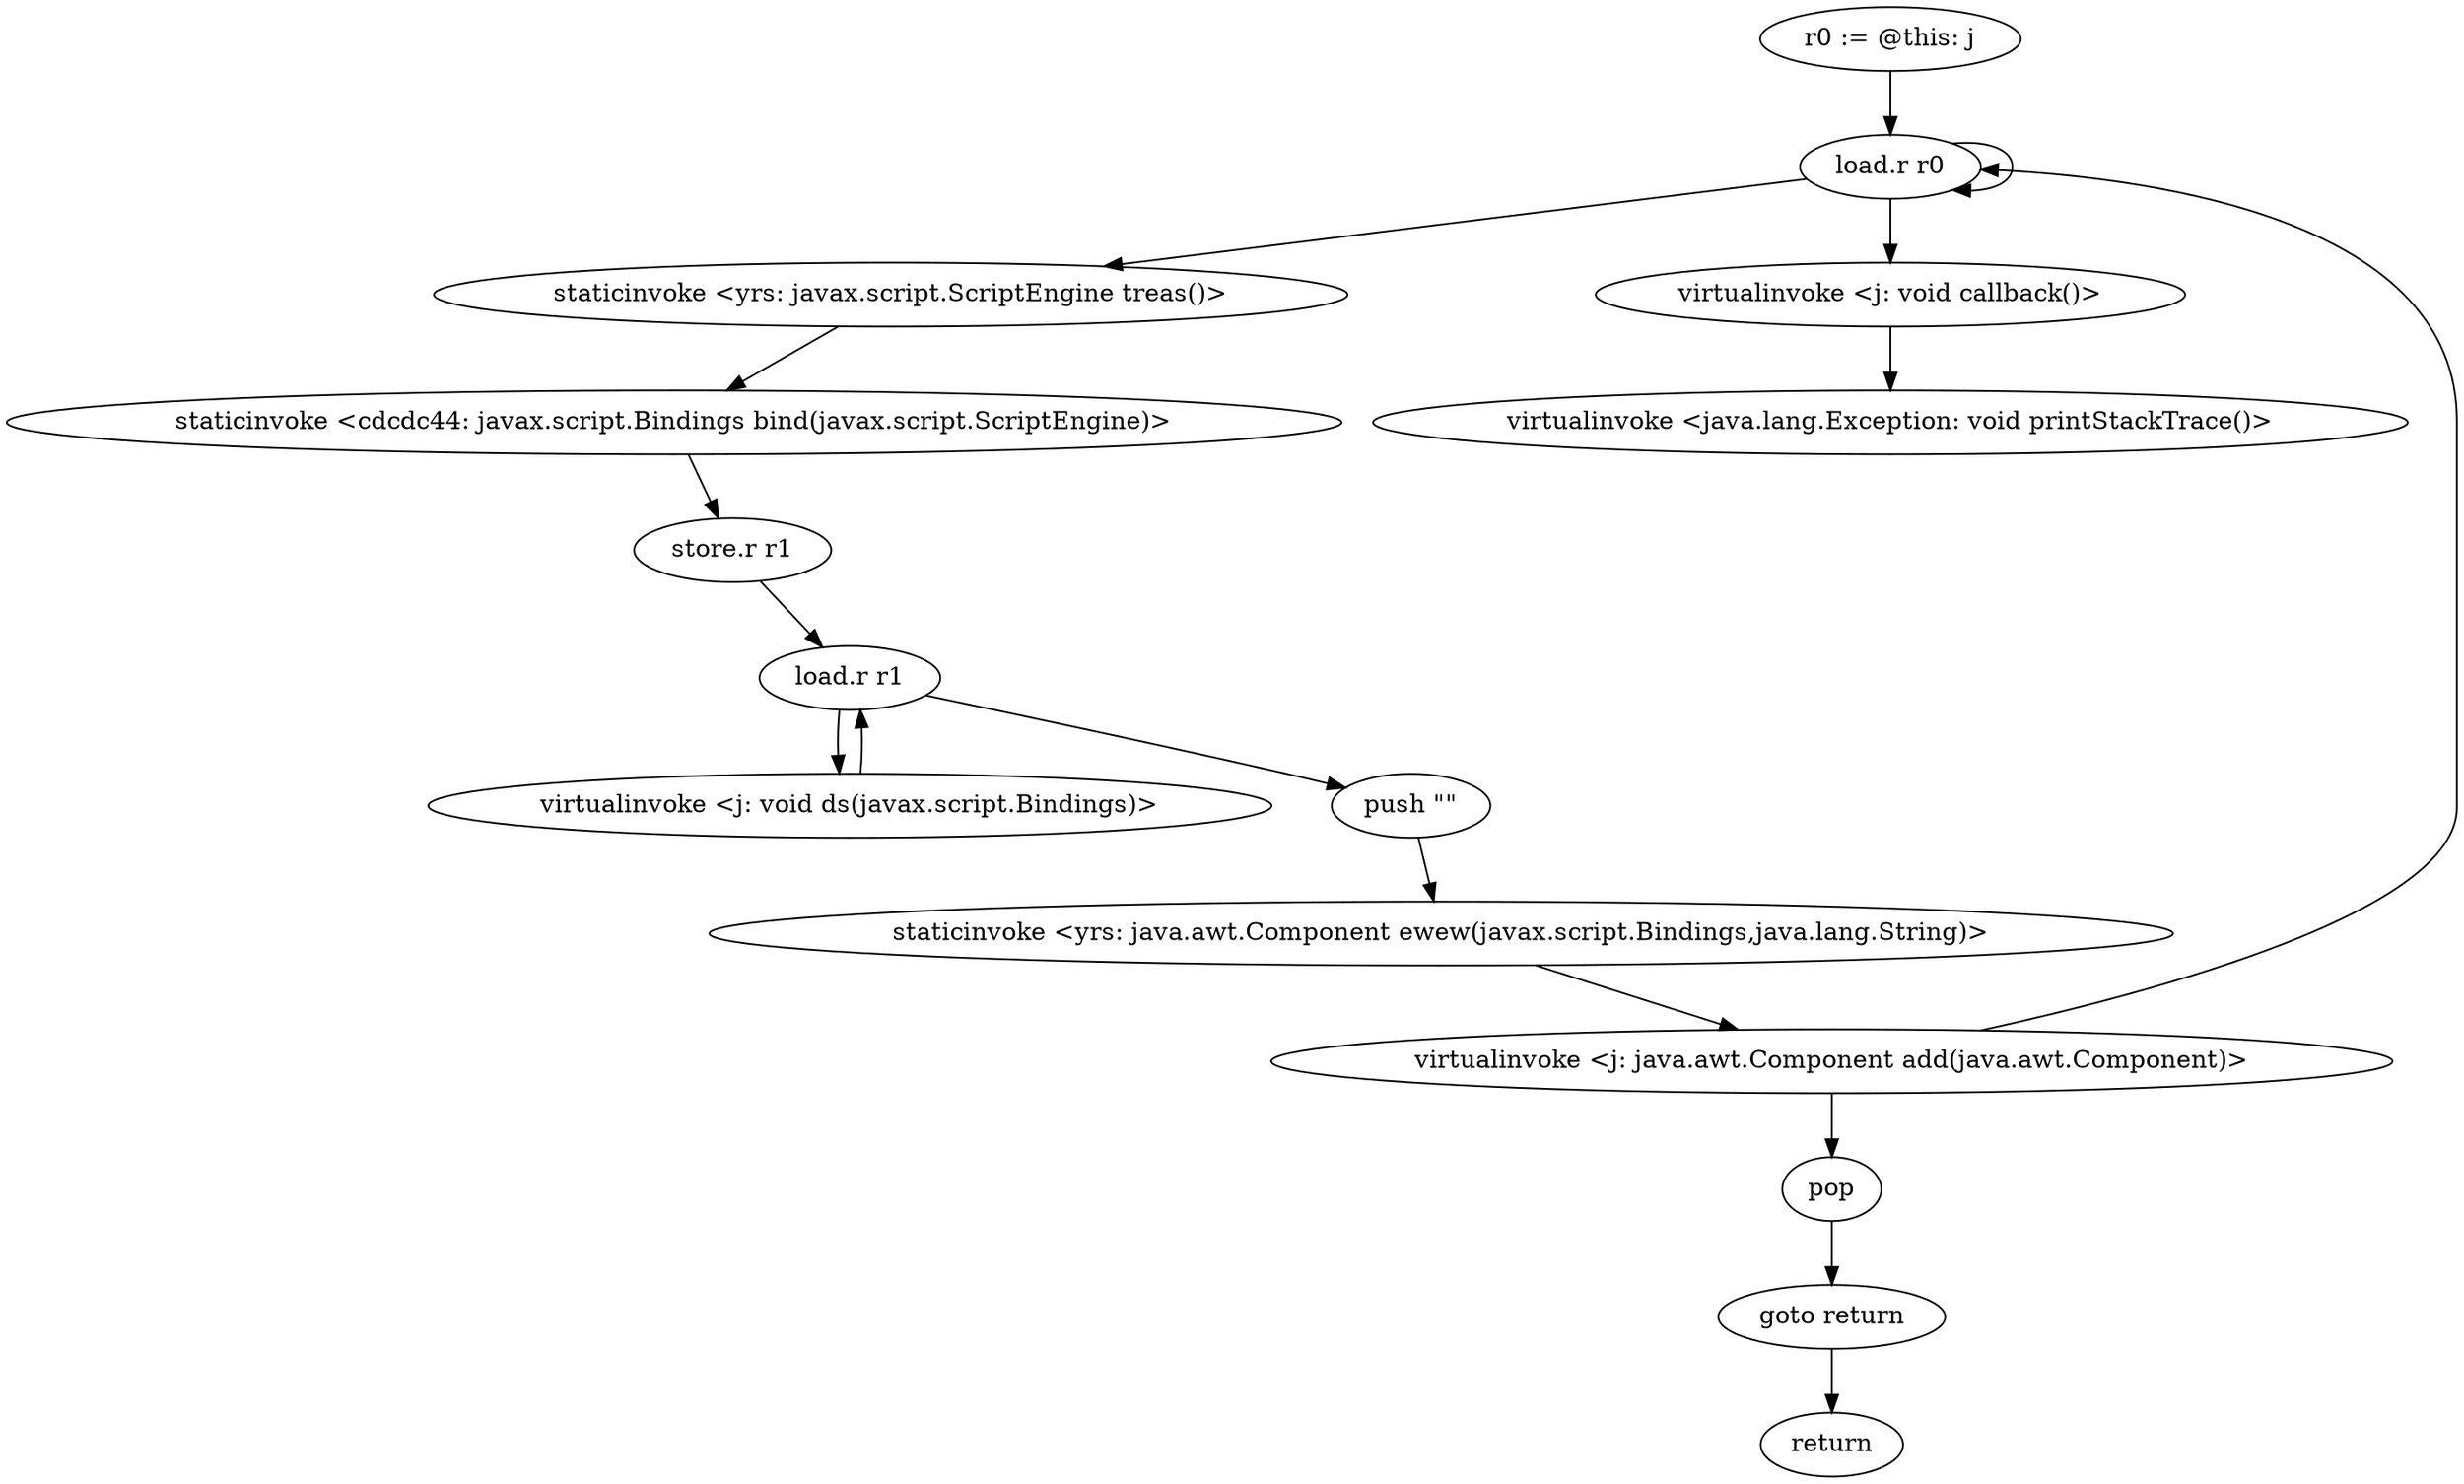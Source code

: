 digraph "" {
    "r0 := @this: j"
    "load.r r0"
    "r0 := @this: j"->"load.r r0";
    "load.r r0"->"load.r r0";
    "staticinvoke <yrs: javax.script.ScriptEngine treas()>"
    "load.r r0"->"staticinvoke <yrs: javax.script.ScriptEngine treas()>";
    "staticinvoke <cdcdc44: javax.script.Bindings bind(javax.script.ScriptEngine)>"
    "staticinvoke <yrs: javax.script.ScriptEngine treas()>"->"staticinvoke <cdcdc44: javax.script.Bindings bind(javax.script.ScriptEngine)>";
    "store.r r1"
    "staticinvoke <cdcdc44: javax.script.Bindings bind(javax.script.ScriptEngine)>"->"store.r r1";
    "load.r r1"
    "store.r r1"->"load.r r1";
    "virtualinvoke <j: void ds(javax.script.Bindings)>"
    "load.r r1"->"virtualinvoke <j: void ds(javax.script.Bindings)>";
    "virtualinvoke <j: void ds(javax.script.Bindings)>"->"load.r r1";
    "push \"\""
    "load.r r1"->"push \"\"";
    "staticinvoke <yrs: java.awt.Component ewew(javax.script.Bindings,java.lang.String)>"
    "push \"\""->"staticinvoke <yrs: java.awt.Component ewew(javax.script.Bindings,java.lang.String)>";
    "virtualinvoke <j: java.awt.Component add(java.awt.Component)>"
    "staticinvoke <yrs: java.awt.Component ewew(javax.script.Bindings,java.lang.String)>"->"virtualinvoke <j: java.awt.Component add(java.awt.Component)>";
    "pop"
    "virtualinvoke <j: java.awt.Component add(java.awt.Component)>"->"pop";
    "goto return"
    "pop"->"goto return";
    "return"
    "goto return"->"return";
    "virtualinvoke <j: java.awt.Component add(java.awt.Component)>"->"load.r r0";
    "virtualinvoke <j: void callback()>"
    "load.r r0"->"virtualinvoke <j: void callback()>";
    "virtualinvoke <java.lang.Exception: void printStackTrace()>"
    "virtualinvoke <j: void callback()>"->"virtualinvoke <java.lang.Exception: void printStackTrace()>";
}
